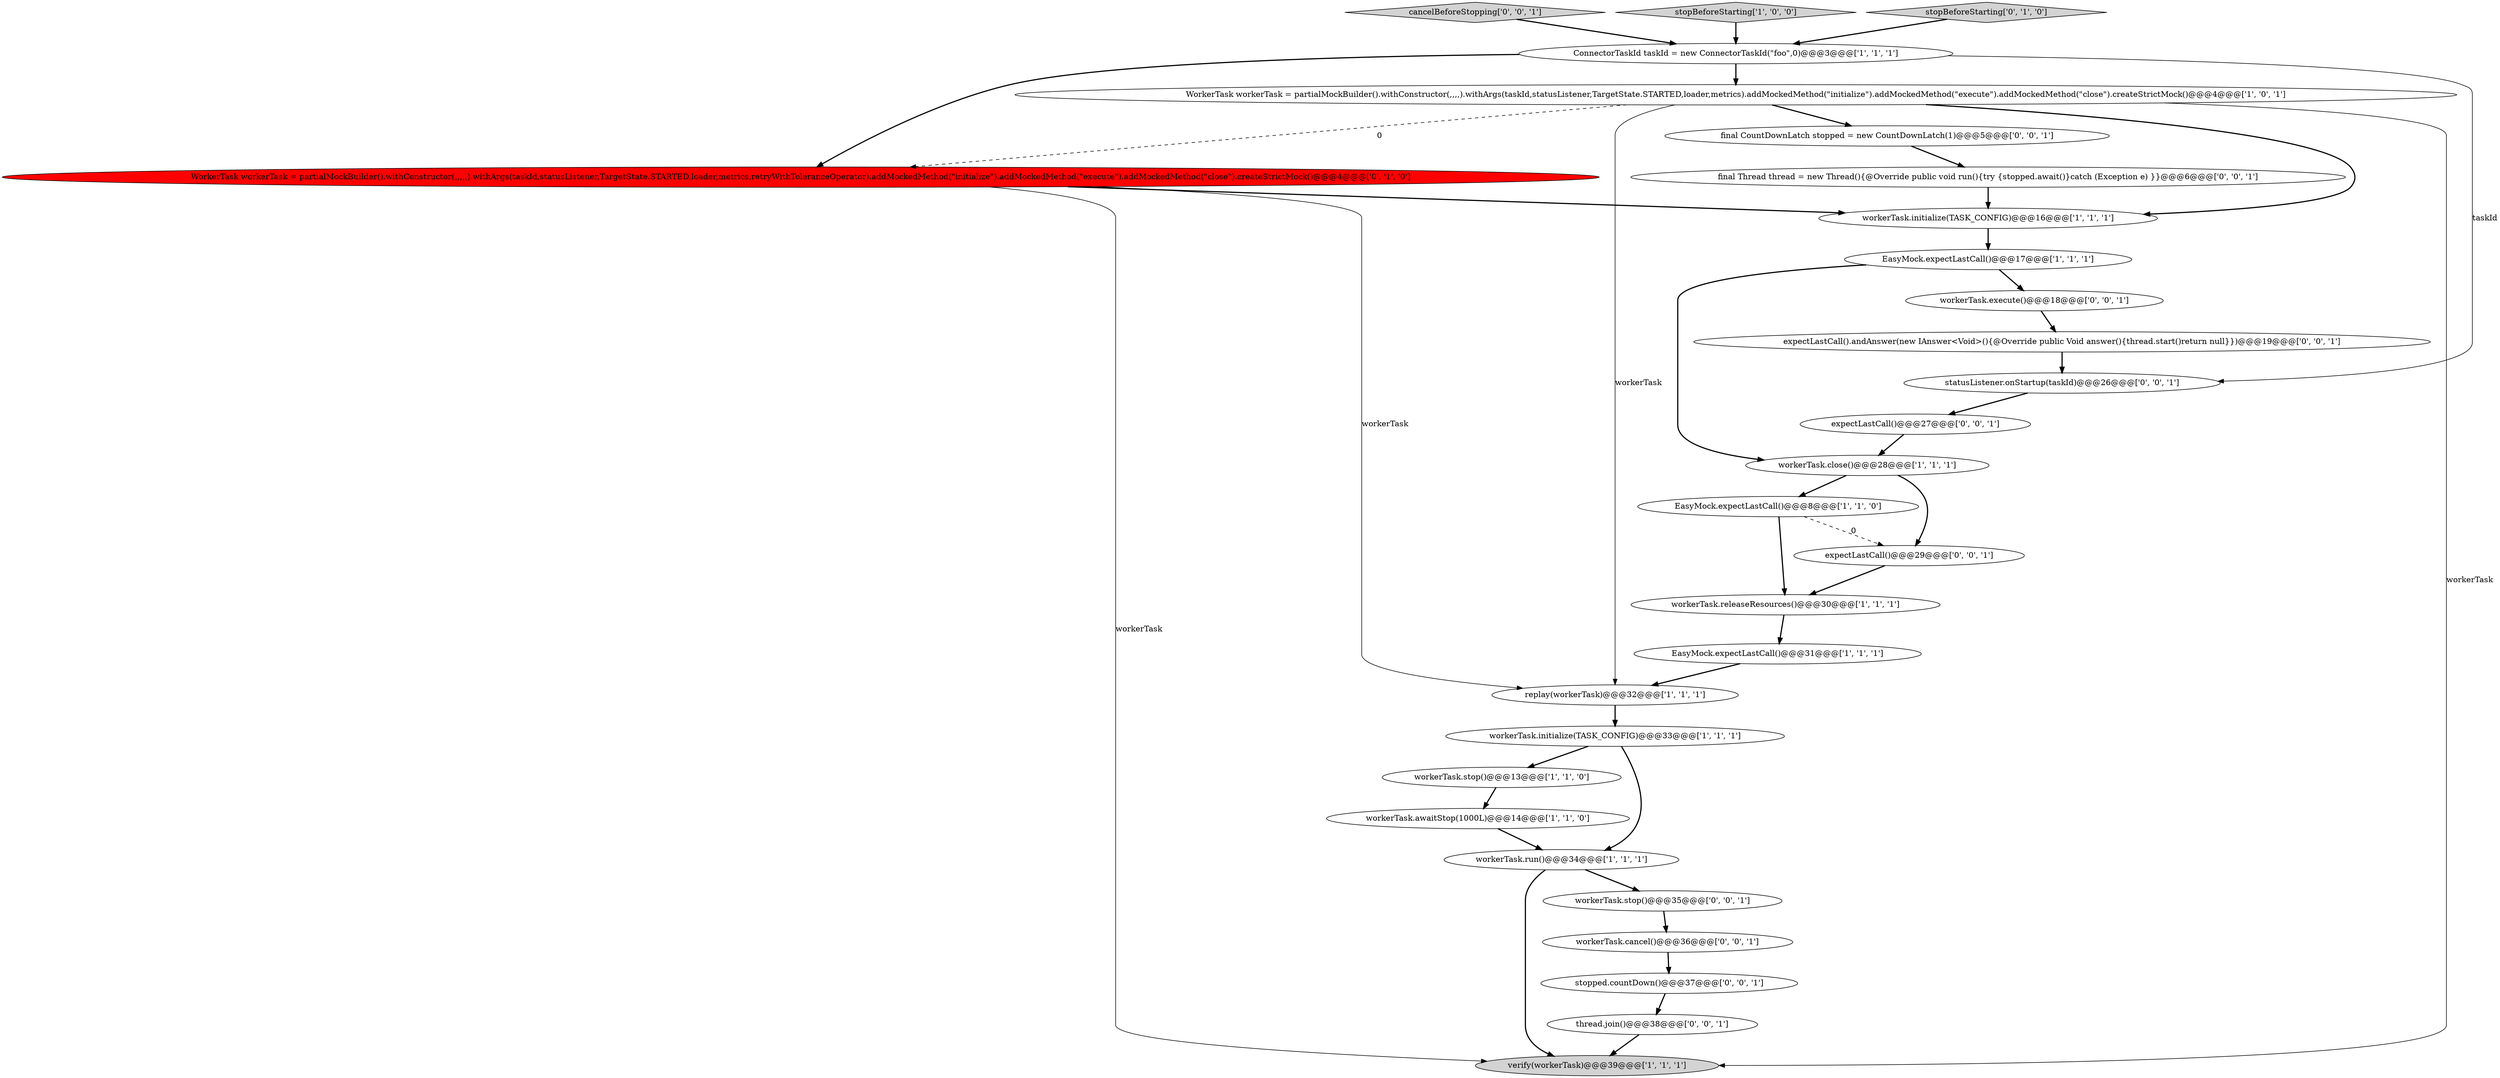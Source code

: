 digraph {
21 [style = filled, label = "expectLastCall()@@@29@@@['0', '0', '1']", fillcolor = white, shape = ellipse image = "AAA0AAABBB3BBB"];
10 [style = filled, label = "ConnectorTaskId taskId = new ConnectorTaskId(\"foo\",0)@@@3@@@['1', '1', '1']", fillcolor = white, shape = ellipse image = "AAA0AAABBB1BBB"];
1 [style = filled, label = "workerTask.awaitStop(1000L)@@@14@@@['1', '1', '0']", fillcolor = white, shape = ellipse image = "AAA0AAABBB1BBB"];
19 [style = filled, label = "workerTask.execute()@@@18@@@['0', '0', '1']", fillcolor = white, shape = ellipse image = "AAA0AAABBB3BBB"];
4 [style = filled, label = "workerTask.close()@@@28@@@['1', '1', '1']", fillcolor = white, shape = ellipse image = "AAA0AAABBB1BBB"];
17 [style = filled, label = "expectLastCall().andAnswer(new IAnswer<Void>(){@Override public Void answer(){thread.start()return null}})@@@19@@@['0', '0', '1']", fillcolor = white, shape = ellipse image = "AAA0AAABBB3BBB"];
20 [style = filled, label = "final CountDownLatch stopped = new CountDownLatch(1)@@@5@@@['0', '0', '1']", fillcolor = white, shape = ellipse image = "AAA0AAABBB3BBB"];
28 [style = filled, label = "cancelBeforeStopping['0', '0', '1']", fillcolor = lightgray, shape = diamond image = "AAA0AAABBB3BBB"];
22 [style = filled, label = "final Thread thread = new Thread(){@Override public void run(){try {stopped.await()}catch (Exception e) }}@@@6@@@['0', '0', '1']", fillcolor = white, shape = ellipse image = "AAA0AAABBB3BBB"];
14 [style = filled, label = "verify(workerTask)@@@39@@@['1', '1', '1']", fillcolor = lightgray, shape = ellipse image = "AAA0AAABBB1BBB"];
12 [style = filled, label = "replay(workerTask)@@@32@@@['1', '1', '1']", fillcolor = white, shape = ellipse image = "AAA0AAABBB1BBB"];
18 [style = filled, label = "thread.join()@@@38@@@['0', '0', '1']", fillcolor = white, shape = ellipse image = "AAA0AAABBB3BBB"];
7 [style = filled, label = "EasyMock.expectLastCall()@@@17@@@['1', '1', '1']", fillcolor = white, shape = ellipse image = "AAA0AAABBB1BBB"];
9 [style = filled, label = "workerTask.stop()@@@13@@@['1', '1', '0']", fillcolor = white, shape = ellipse image = "AAA0AAABBB1BBB"];
6 [style = filled, label = "workerTask.initialize(TASK_CONFIG)@@@33@@@['1', '1', '1']", fillcolor = white, shape = ellipse image = "AAA0AAABBB1BBB"];
26 [style = filled, label = "workerTask.cancel()@@@36@@@['0', '0', '1']", fillcolor = white, shape = ellipse image = "AAA0AAABBB3BBB"];
27 [style = filled, label = "expectLastCall()@@@27@@@['0', '0', '1']", fillcolor = white, shape = ellipse image = "AAA0AAABBB3BBB"];
11 [style = filled, label = "stopBeforeStarting['1', '0', '0']", fillcolor = lightgray, shape = diamond image = "AAA0AAABBB1BBB"];
23 [style = filled, label = "workerTask.stop()@@@35@@@['0', '0', '1']", fillcolor = white, shape = ellipse image = "AAA0AAABBB3BBB"];
15 [style = filled, label = "WorkerTask workerTask = partialMockBuilder().withConstructor(,,,,,).withArgs(taskId,statusListener,TargetState.STARTED,loader,metrics,retryWithToleranceOperator).addMockedMethod(\"initialize\").addMockedMethod(\"execute\").addMockedMethod(\"close\").createStrictMock()@@@4@@@['0', '1', '0']", fillcolor = red, shape = ellipse image = "AAA1AAABBB2BBB"];
13 [style = filled, label = "WorkerTask workerTask = partialMockBuilder().withConstructor(,,,,).withArgs(taskId,statusListener,TargetState.STARTED,loader,metrics).addMockedMethod(\"initialize\").addMockedMethod(\"execute\").addMockedMethod(\"close\").createStrictMock()@@@4@@@['1', '0', '1']", fillcolor = white, shape = ellipse image = "AAA0AAABBB1BBB"];
5 [style = filled, label = "workerTask.releaseResources()@@@30@@@['1', '1', '1']", fillcolor = white, shape = ellipse image = "AAA0AAABBB1BBB"];
16 [style = filled, label = "stopBeforeStarting['0', '1', '0']", fillcolor = lightgray, shape = diamond image = "AAA0AAABBB2BBB"];
8 [style = filled, label = "EasyMock.expectLastCall()@@@8@@@['1', '1', '0']", fillcolor = white, shape = ellipse image = "AAA0AAABBB1BBB"];
3 [style = filled, label = "workerTask.initialize(TASK_CONFIG)@@@16@@@['1', '1', '1']", fillcolor = white, shape = ellipse image = "AAA0AAABBB1BBB"];
2 [style = filled, label = "workerTask.run()@@@34@@@['1', '1', '1']", fillcolor = white, shape = ellipse image = "AAA0AAABBB1BBB"];
0 [style = filled, label = "EasyMock.expectLastCall()@@@31@@@['1', '1', '1']", fillcolor = white, shape = ellipse image = "AAA0AAABBB1BBB"];
25 [style = filled, label = "stopped.countDown()@@@37@@@['0', '0', '1']", fillcolor = white, shape = ellipse image = "AAA0AAABBB3BBB"];
24 [style = filled, label = "statusListener.onStartup(taskId)@@@26@@@['0', '0', '1']", fillcolor = white, shape = ellipse image = "AAA0AAABBB3BBB"];
10->15 [style = bold, label=""];
28->10 [style = bold, label=""];
16->10 [style = bold, label=""];
0->12 [style = bold, label=""];
26->25 [style = bold, label=""];
13->14 [style = solid, label="workerTask"];
25->18 [style = bold, label=""];
23->26 [style = bold, label=""];
4->21 [style = bold, label=""];
19->17 [style = bold, label=""];
7->4 [style = bold, label=""];
8->21 [style = dashed, label="0"];
15->3 [style = bold, label=""];
12->6 [style = bold, label=""];
15->12 [style = solid, label="workerTask"];
15->14 [style = solid, label="workerTask"];
13->15 [style = dashed, label="0"];
20->22 [style = bold, label=""];
6->2 [style = bold, label=""];
22->3 [style = bold, label=""];
2->23 [style = bold, label=""];
21->5 [style = bold, label=""];
27->4 [style = bold, label=""];
13->12 [style = solid, label="workerTask"];
17->24 [style = bold, label=""];
13->3 [style = bold, label=""];
10->13 [style = bold, label=""];
3->7 [style = bold, label=""];
8->5 [style = bold, label=""];
5->0 [style = bold, label=""];
11->10 [style = bold, label=""];
10->24 [style = solid, label="taskId"];
2->14 [style = bold, label=""];
4->8 [style = bold, label=""];
1->2 [style = bold, label=""];
6->9 [style = bold, label=""];
9->1 [style = bold, label=""];
7->19 [style = bold, label=""];
24->27 [style = bold, label=""];
18->14 [style = bold, label=""];
13->20 [style = bold, label=""];
}

